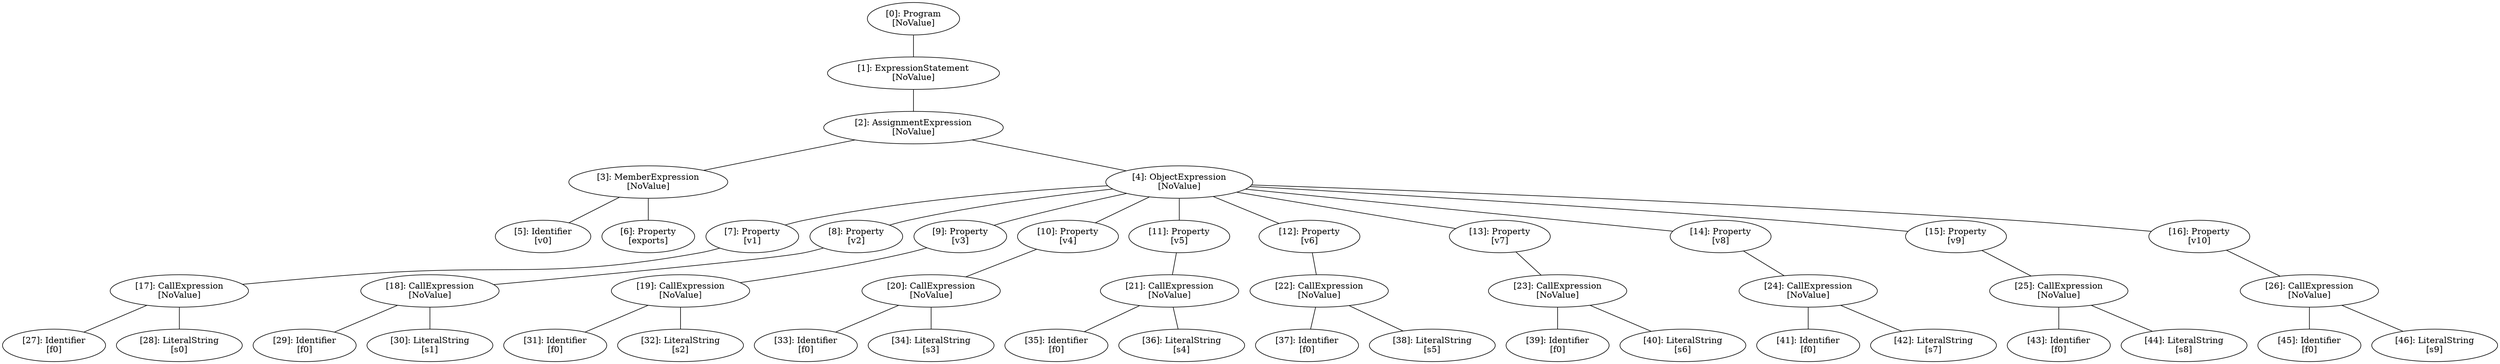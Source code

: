 // Result
graph {
	0 [label="[0]: Program
[NoValue]"]
	1 [label="[1]: ExpressionStatement
[NoValue]"]
	2 [label="[2]: AssignmentExpression
[NoValue]"]
	3 [label="[3]: MemberExpression
[NoValue]"]
	4 [label="[4]: ObjectExpression
[NoValue]"]
	5 [label="[5]: Identifier
[v0]"]
	6 [label="[6]: Property
[exports]"]
	7 [label="[7]: Property
[v1]"]
	8 [label="[8]: Property
[v2]"]
	9 [label="[9]: Property
[v3]"]
	10 [label="[10]: Property
[v4]"]
	11 [label="[11]: Property
[v5]"]
	12 [label="[12]: Property
[v6]"]
	13 [label="[13]: Property
[v7]"]
	14 [label="[14]: Property
[v8]"]
	15 [label="[15]: Property
[v9]"]
	16 [label="[16]: Property
[v10]"]
	17 [label="[17]: CallExpression
[NoValue]"]
	18 [label="[18]: CallExpression
[NoValue]"]
	19 [label="[19]: CallExpression
[NoValue]"]
	20 [label="[20]: CallExpression
[NoValue]"]
	21 [label="[21]: CallExpression
[NoValue]"]
	22 [label="[22]: CallExpression
[NoValue]"]
	23 [label="[23]: CallExpression
[NoValue]"]
	24 [label="[24]: CallExpression
[NoValue]"]
	25 [label="[25]: CallExpression
[NoValue]"]
	26 [label="[26]: CallExpression
[NoValue]"]
	27 [label="[27]: Identifier
[f0]"]
	28 [label="[28]: LiteralString
[s0]"]
	29 [label="[29]: Identifier
[f0]"]
	30 [label="[30]: LiteralString
[s1]"]
	31 [label="[31]: Identifier
[f0]"]
	32 [label="[32]: LiteralString
[s2]"]
	33 [label="[33]: Identifier
[f0]"]
	34 [label="[34]: LiteralString
[s3]"]
	35 [label="[35]: Identifier
[f0]"]
	36 [label="[36]: LiteralString
[s4]"]
	37 [label="[37]: Identifier
[f0]"]
	38 [label="[38]: LiteralString
[s5]"]
	39 [label="[39]: Identifier
[f0]"]
	40 [label="[40]: LiteralString
[s6]"]
	41 [label="[41]: Identifier
[f0]"]
	42 [label="[42]: LiteralString
[s7]"]
	43 [label="[43]: Identifier
[f0]"]
	44 [label="[44]: LiteralString
[s8]"]
	45 [label="[45]: Identifier
[f0]"]
	46 [label="[46]: LiteralString
[s9]"]
	0 -- 1
	1 -- 2
	2 -- 3
	2 -- 4
	3 -- 5
	3 -- 6
	4 -- 7
	4 -- 8
	4 -- 9
	4 -- 10
	4 -- 11
	4 -- 12
	4 -- 13
	4 -- 14
	4 -- 15
	4 -- 16
	7 -- 17
	8 -- 18
	9 -- 19
	10 -- 20
	11 -- 21
	12 -- 22
	13 -- 23
	14 -- 24
	15 -- 25
	16 -- 26
	17 -- 27
	17 -- 28
	18 -- 29
	18 -- 30
	19 -- 31
	19 -- 32
	20 -- 33
	20 -- 34
	21 -- 35
	21 -- 36
	22 -- 37
	22 -- 38
	23 -- 39
	23 -- 40
	24 -- 41
	24 -- 42
	25 -- 43
	25 -- 44
	26 -- 45
	26 -- 46
}
